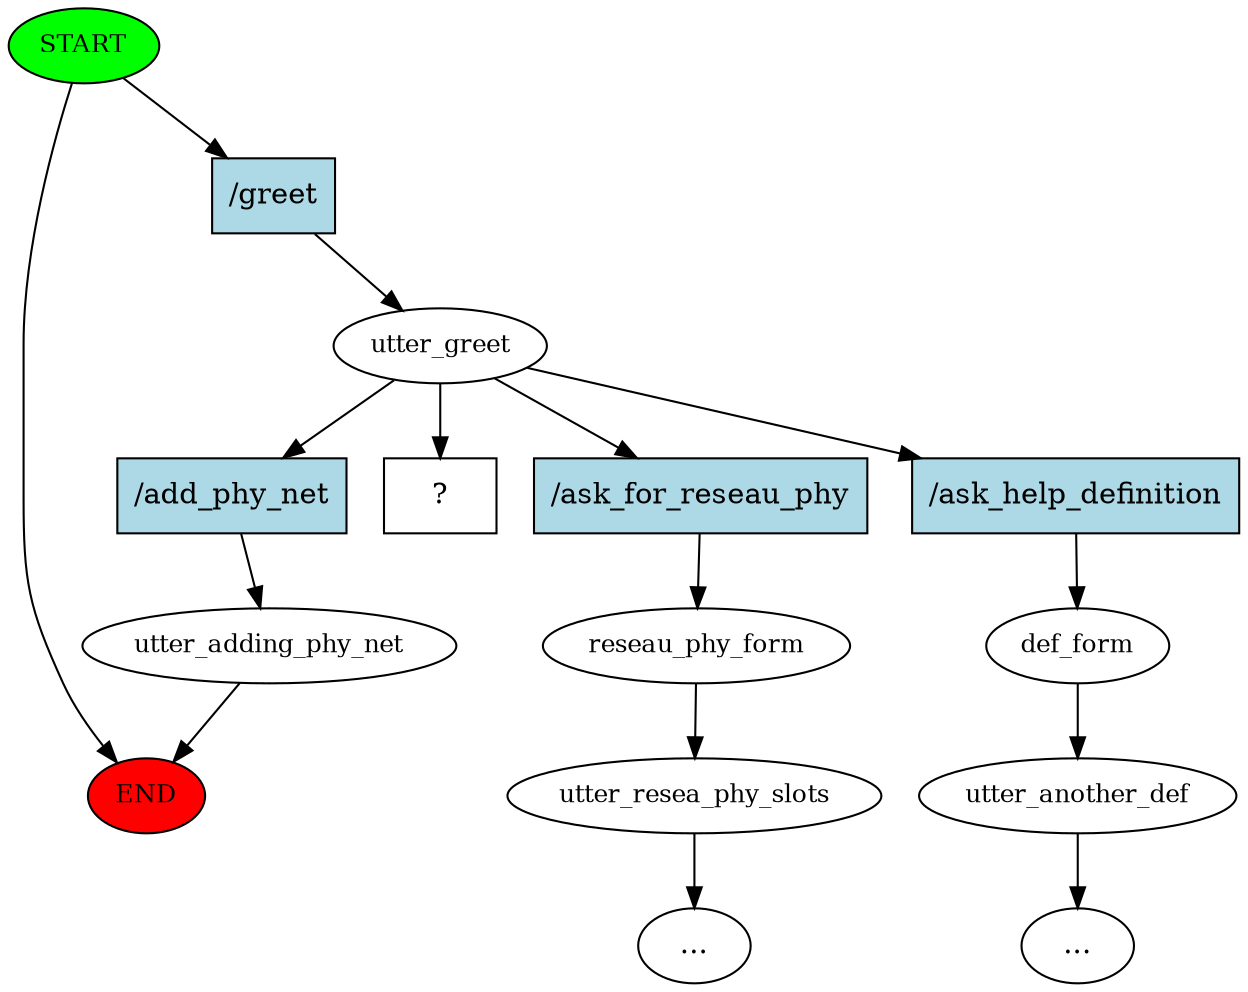 digraph  {
0 [class="start active", fillcolor=green, fontsize=12, label=START, style=filled];
"-1" [class=end, fillcolor=red, fontsize=12, label=END, style=filled];
1 [class=active, fontsize=12, label=utter_greet];
2 [class="", fontsize=12, label=reseau_phy_form];
3 [class="", fontsize=12, label=utter_resea_phy_slots];
"-3" [class=ellipsis, label="..."];
5 [class="", fontsize=12, label=utter_adding_phy_net];
7 [class="", fontsize=12, label=def_form];
8 [class="", fontsize=12, label=utter_another_def];
"-4" [class=ellipsis, label="..."];
10 [class="intent dashed active", label="  ?  ", shape=rect];
11 [class="intent active", fillcolor=lightblue, label="/greet", shape=rect, style=filled];
12 [class=intent, fillcolor=lightblue, label="/ask_for_reseau_phy", shape=rect, style=filled];
13 [class=intent, fillcolor=lightblue, label="/add_phy_net", shape=rect, style=filled];
14 [class=intent, fillcolor=lightblue, label="/ask_help_definition", shape=rect, style=filled];
0 -> "-1"  [class="", key=NONE, label=""];
0 -> 11  [class=active, key=0];
1 -> 10  [class=active, key=NONE, label=""];
1 -> 12  [class="", key=0];
1 -> 13  [class="", key=0];
1 -> 14  [class="", key=0];
2 -> 3  [class="", key=NONE, label=""];
3 -> "-3"  [class="", key=NONE, label=""];
5 -> "-1"  [class="", key=NONE, label=""];
7 -> 8  [class="", key=NONE, label=""];
8 -> "-4"  [class="", key=NONE, label=""];
11 -> 1  [class=active, key=0];
12 -> 2  [class="", key=0];
13 -> 5  [class="", key=0];
14 -> 7  [class="", key=0];
}
